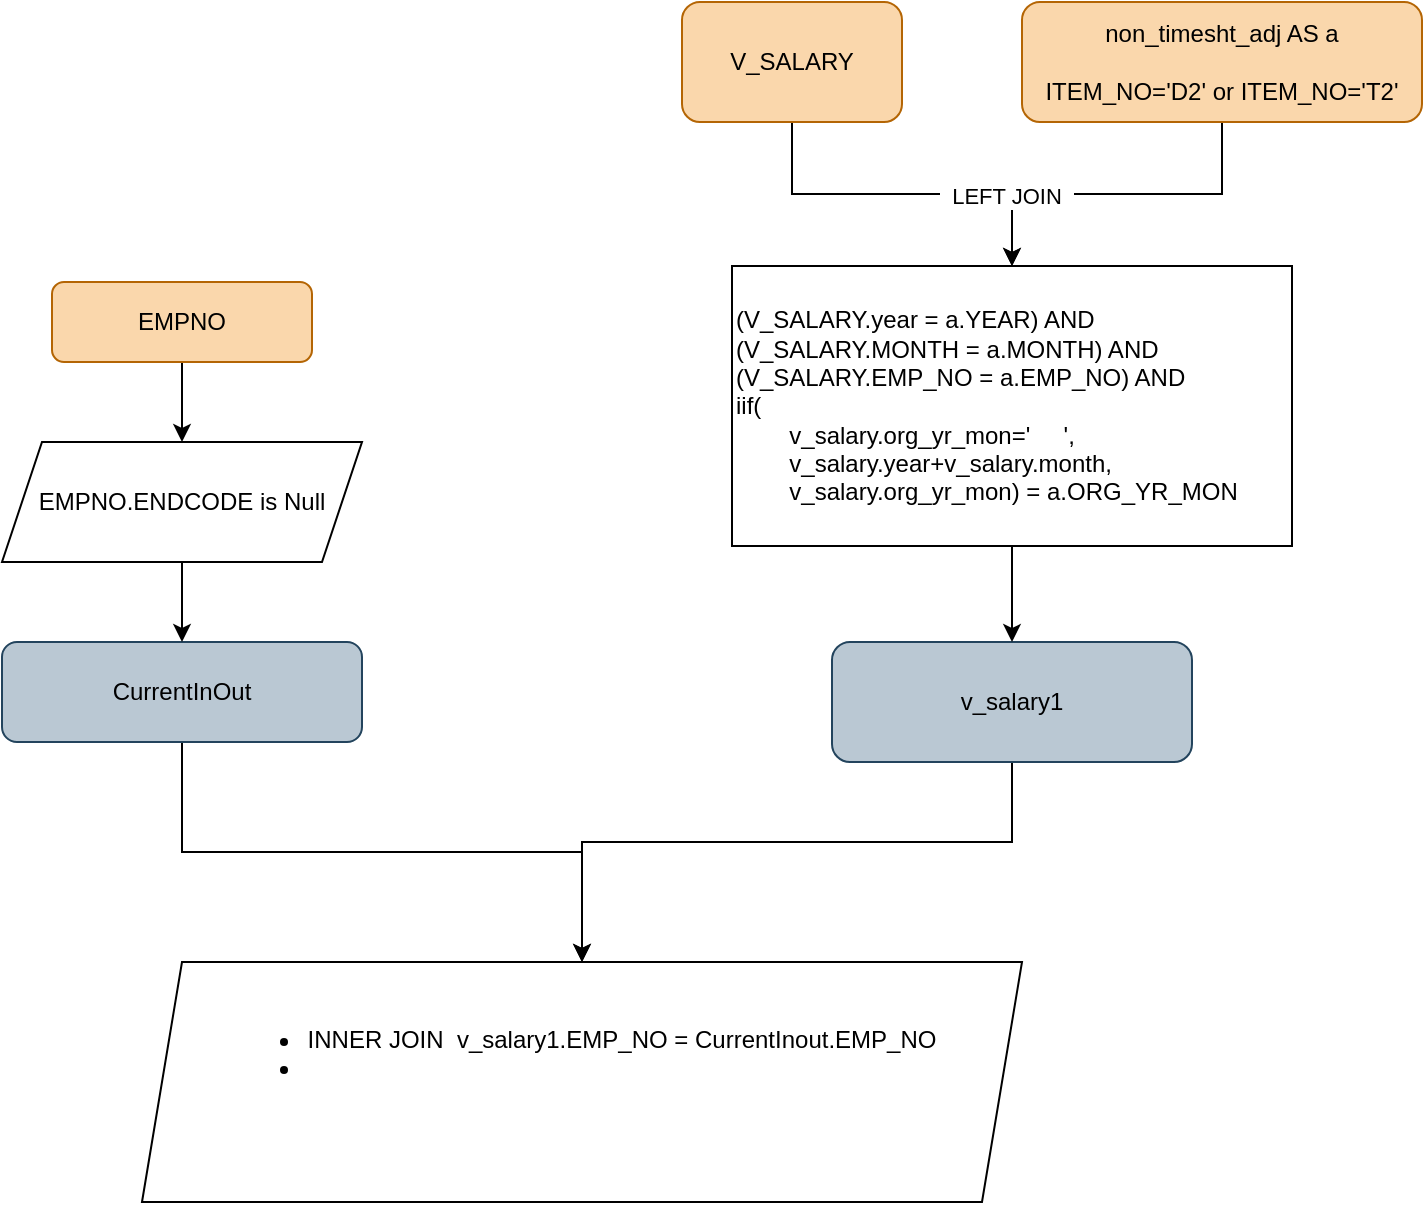 <mxfile version="24.4.0" type="github">
  <diagram name="Page-1" id="jZXNMz4WzJzTNI9ce28J">
    <mxGraphModel dx="794" dy="420" grid="1" gridSize="10" guides="1" tooltips="1" connect="1" arrows="1" fold="1" page="1" pageScale="1" pageWidth="850" pageHeight="1100" math="0" shadow="0">
      <root>
        <mxCell id="0" />
        <mxCell id="1" parent="0" />
        <mxCell id="fw8dxi0j6lkaNrfg9gDa-24" style="edgeStyle=orthogonalEdgeStyle;rounded=0;orthogonalLoop=1;jettySize=auto;html=1;exitX=0.5;exitY=1;exitDx=0;exitDy=0;entryX=0.5;entryY=0;entryDx=0;entryDy=0;" edge="1" parent="1" source="fw8dxi0j6lkaNrfg9gDa-1" target="fw8dxi0j6lkaNrfg9gDa-23">
          <mxGeometry relative="1" as="geometry" />
        </mxCell>
        <mxCell id="fw8dxi0j6lkaNrfg9gDa-1" value="CurrentInOut" style="rounded=1;whiteSpace=wrap;html=1;fillColor=#bac8d3;strokeColor=#23445d;" vertex="1" parent="1">
          <mxGeometry x="110" y="360" width="180" height="50" as="geometry" />
        </mxCell>
        <mxCell id="fw8dxi0j6lkaNrfg9gDa-13" value="" style="edgeStyle=orthogonalEdgeStyle;rounded=0;orthogonalLoop=1;jettySize=auto;html=1;" edge="1" parent="1" source="fw8dxi0j6lkaNrfg9gDa-12" target="fw8dxi0j6lkaNrfg9gDa-1">
          <mxGeometry relative="1" as="geometry" />
        </mxCell>
        <mxCell id="fw8dxi0j6lkaNrfg9gDa-12" value="EMPNO.ENDCODE is Null" style="shape=parallelogram;perimeter=parallelogramPerimeter;whiteSpace=wrap;html=1;fixedSize=1;" vertex="1" parent="1">
          <mxGeometry x="110" y="260" width="180" height="60" as="geometry" />
        </mxCell>
        <mxCell id="fw8dxi0j6lkaNrfg9gDa-25" value="" style="edgeStyle=orthogonalEdgeStyle;rounded=0;orthogonalLoop=1;jettySize=auto;html=1;" edge="1" parent="1" source="fw8dxi0j6lkaNrfg9gDa-16" target="fw8dxi0j6lkaNrfg9gDa-23">
          <mxGeometry relative="1" as="geometry">
            <Array as="points">
              <mxPoint x="615" y="460" />
              <mxPoint x="400" y="460" />
            </Array>
          </mxGeometry>
        </mxCell>
        <mxCell id="fw8dxi0j6lkaNrfg9gDa-16" value="v_salary1" style="rounded=1;whiteSpace=wrap;html=1;fillColor=#bac8d3;strokeColor=#23445d;" vertex="1" parent="1">
          <mxGeometry x="525" y="360" width="180" height="60" as="geometry" />
        </mxCell>
        <mxCell id="fw8dxi0j6lkaNrfg9gDa-23" value="&lt;div style=&quot;text-align: left;&quot;&gt;&lt;ul&gt;&lt;li&gt;INNER JOIN&amp;nbsp; v_salary1.EMP_NO = CurrentInout.EMP_NO&lt;/li&gt;&lt;li&gt;&lt;br&gt;&lt;/li&gt;&lt;/ul&gt;&lt;div style=&quot;text-align: left;&quot;&gt;&lt;span style=&quot;background-color: initial; text-align: center;&quot;&gt;&lt;br&gt;&lt;br&gt;&lt;/span&gt;&lt;/div&gt;&lt;/div&gt;" style="shape=parallelogram;perimeter=parallelogramPerimeter;whiteSpace=wrap;html=1;fixedSize=1;" vertex="1" parent="1">
          <mxGeometry x="180" y="520" width="440" height="120" as="geometry" />
        </mxCell>
        <mxCell id="fw8dxi0j6lkaNrfg9gDa-43" value="" style="edgeStyle=orthogonalEdgeStyle;rounded=0;orthogonalLoop=1;jettySize=auto;html=1;" edge="1" parent="1" source="fw8dxi0j6lkaNrfg9gDa-28" target="fw8dxi0j6lkaNrfg9gDa-39">
          <mxGeometry relative="1" as="geometry" />
        </mxCell>
        <mxCell id="fw8dxi0j6lkaNrfg9gDa-28" value="V_SALARY" style="rounded=1;whiteSpace=wrap;html=1;fillColor=#fad7ac;strokeColor=#b46504;" vertex="1" parent="1">
          <mxGeometry x="450" y="40" width="110" height="60" as="geometry" />
        </mxCell>
        <mxCell id="fw8dxi0j6lkaNrfg9gDa-42" value="" style="edgeStyle=orthogonalEdgeStyle;rounded=0;orthogonalLoop=1;jettySize=auto;html=1;" edge="1" parent="1" source="fw8dxi0j6lkaNrfg9gDa-29" target="fw8dxi0j6lkaNrfg9gDa-39">
          <mxGeometry relative="1" as="geometry" />
        </mxCell>
        <mxCell id="fw8dxi0j6lkaNrfg9gDa-44" value="&amp;nbsp; LEFT JOIN&amp;nbsp;&amp;nbsp;" style="edgeLabel;html=1;align=center;verticalAlign=middle;resizable=0;points=[];" vertex="1" connectable="0" parent="fw8dxi0j6lkaNrfg9gDa-42">
          <mxGeometry x="0.605" y="-3" relative="1" as="geometry">
            <mxPoint as="offset" />
          </mxGeometry>
        </mxCell>
        <mxCell id="fw8dxi0j6lkaNrfg9gDa-29" value="non_timesht_adj AS a&lt;div&gt;&lt;br&gt;ITEM_NO=&#39;D2&#39; or ITEM_NO=&#39;T2&#39;&lt;/div&gt;" style="rounded=1;whiteSpace=wrap;html=1;fillColor=#fad7ac;strokeColor=#b46504;" vertex="1" parent="1">
          <mxGeometry x="620" y="40" width="200" height="60" as="geometry" />
        </mxCell>
        <mxCell id="fw8dxi0j6lkaNrfg9gDa-31" value="" style="edgeStyle=orthogonalEdgeStyle;rounded=0;orthogonalLoop=1;jettySize=auto;html=1;" edge="1" parent="1" source="fw8dxi0j6lkaNrfg9gDa-30" target="fw8dxi0j6lkaNrfg9gDa-12">
          <mxGeometry relative="1" as="geometry" />
        </mxCell>
        <mxCell id="fw8dxi0j6lkaNrfg9gDa-30" value="EMPNO" style="rounded=1;whiteSpace=wrap;html=1;fillColor=#fad7ac;strokeColor=#b46504;" vertex="1" parent="1">
          <mxGeometry x="135" y="180" width="130" height="40" as="geometry" />
        </mxCell>
        <mxCell id="fw8dxi0j6lkaNrfg9gDa-41" value="" style="edgeStyle=orthogonalEdgeStyle;rounded=0;orthogonalLoop=1;jettySize=auto;html=1;" edge="1" parent="1" source="fw8dxi0j6lkaNrfg9gDa-39" target="fw8dxi0j6lkaNrfg9gDa-16">
          <mxGeometry relative="1" as="geometry" />
        </mxCell>
        <mxCell id="fw8dxi0j6lkaNrfg9gDa-39" value="&lt;div&gt;(V_SALARY.year = a.YEAR) AND&amp;nbsp;&lt;br&gt;&lt;/div&gt;&lt;div&gt;(V_SALARY.MONTH = a.MONTH) AND&amp;nbsp;&lt;/div&gt;&lt;div&gt;&lt;span style=&quot;background-color: initial;&quot;&gt;(V_SALARY.EMP_NO = a.EMP_NO) AND&lt;/span&gt;&lt;/div&gt;iif(&lt;br&gt;&lt;span style=&quot;white-space: pre;&quot;&gt;&#x9;&lt;/span&gt;v_salary.org_yr_mon=&#39;&amp;nbsp; &amp;nbsp; &amp;nbsp;&#39;,&lt;br&gt;&lt;span style=&quot;white-space: pre;&quot;&gt;&#x9;&lt;/span&gt;v_salary.year+v_salary.month, &lt;br&gt;&lt;span style=&quot;white-space: pre;&quot;&gt;&#x9;&lt;/span&gt;v_salary.org_yr_mon) = a.ORG_YR_MON&amp;nbsp;" style="text;html=1;align=left;verticalAlign=middle;whiteSpace=wrap;rounded=0;strokeColor=default;perimeterSpacing=0;" vertex="1" parent="1">
          <mxGeometry x="475" y="172" width="280" height="140" as="geometry" />
        </mxCell>
      </root>
    </mxGraphModel>
  </diagram>
</mxfile>
